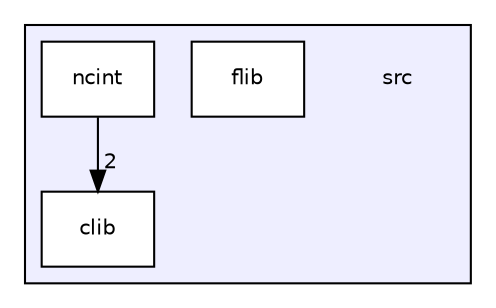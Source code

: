 digraph "src" {
  compound=true
  node [ fontsize="10", fontname="Helvetica"];
  edge [ labelfontsize="10", labelfontname="Helvetica"];
  subgraph clusterdir_68267d1309a1af8e8297ef4c3efbcdba {
    graph [ bgcolor="#eeeeff", pencolor="black", label="" URL="dir_68267d1309a1af8e8297ef4c3efbcdba.html"];
    dir_68267d1309a1af8e8297ef4c3efbcdba [shape=plaintext label="src"];
    dir_fbdd47254eba6596566cfbbd6768a55d [shape=box label="clib" color="black" fillcolor="white" style="filled" URL="dir_fbdd47254eba6596566cfbbd6768a55d.html"];
    dir_105b7c361203833ef447ec1f3c9e0fde [shape=box label="flib" color="black" fillcolor="white" style="filled" URL="dir_105b7c361203833ef447ec1f3c9e0fde.html"];
    dir_7d612ffe0f64f0ed9e1f7e3fd3bda7ba [shape=box label="ncint" color="black" fillcolor="white" style="filled" URL="dir_7d612ffe0f64f0ed9e1f7e3fd3bda7ba.html"];
  }
  dir_7d612ffe0f64f0ed9e1f7e3fd3bda7ba->dir_fbdd47254eba6596566cfbbd6768a55d [headlabel="2", labeldistance=1.5 headhref="dir_000005_000007.html"];
}
